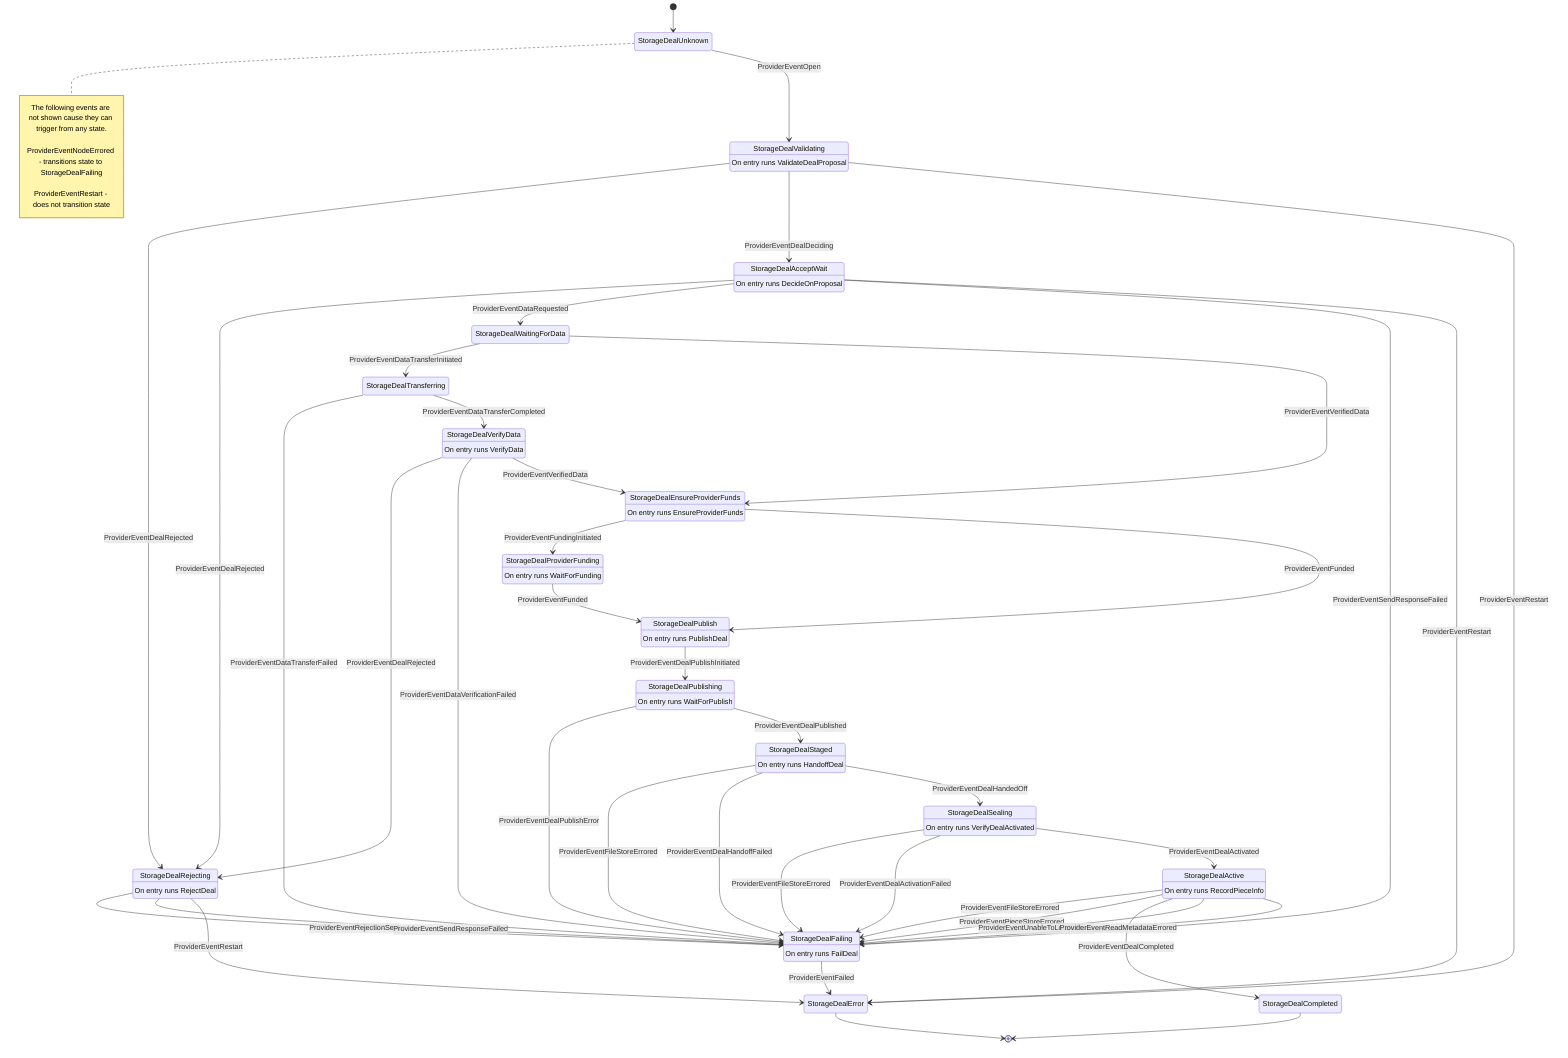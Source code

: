 stateDiagram-v2
	state "StorageDealUnknown" as 0
	state "StorageDealStaged" as 4
	state "StorageDealSealing" as 5
	state "StorageDealActive" as 6
	state "StorageDealRejecting" as 9
	state "StorageDealFailing" as 10
	state "StorageDealValidating" as 13
	state "StorageDealAcceptWait" as 14
	state "StorageDealTransferring" as 16
	state "StorageDealWaitingForData" as 17
	state "StorageDealVerifyData" as 18
	state "StorageDealEnsureProviderFunds" as 19
	state "StorageDealProviderFunding" as 21
	state "StorageDealPublish" as 23
	state "StorageDealPublishing" as 24
	state "StorageDealError" as 25
	state "StorageDealCompleted" as 26
	4 : On entry runs HandoffDeal
	5 : On entry runs VerifyDealActivated
	6 : On entry runs RecordPieceInfo
	9 : On entry runs RejectDeal
	10 : On entry runs FailDeal
	13 : On entry runs ValidateDealProposal
	14 : On entry runs DecideOnProposal
	18 : On entry runs VerifyData
	19 : On entry runs EnsureProviderFunds
	21 : On entry runs WaitForFunding
	23 : On entry runs PublishDeal
	24 : On entry runs WaitForPublish
	[*] --> 0
	note right of 0
		The following events are not shown cause they can trigger from any state.

		ProviderEventNodeErrored - transitions state to StorageDealFailing
		ProviderEventRestart - does not transition state
	end note
	0 --> 13 : ProviderEventOpen
	13 --> 9 : ProviderEventDealRejected
	14 --> 9 : ProviderEventDealRejected
	18 --> 9 : ProviderEventDealRejected
	9 --> 10 : ProviderEventRejectionSent
	13 --> 14 : ProviderEventDealDeciding
	14 --> 17 : ProviderEventDataRequested
	16 --> 10 : ProviderEventDataTransferFailed
	17 --> 16 : ProviderEventDataTransferInitiated
	16 --> 18 : ProviderEventDataTransferCompleted
	18 --> 10 : ProviderEventDataVerificationFailed
	17 --> 19 : ProviderEventVerifiedData
	18 --> 19 : ProviderEventVerifiedData
	19 --> 21 : ProviderEventFundingInitiated
	19 --> 23 : ProviderEventFunded
	21 --> 23 : ProviderEventFunded
	23 --> 24 : ProviderEventDealPublishInitiated
	24 --> 10 : ProviderEventDealPublishError
	9 --> 10 : ProviderEventSendResponseFailed
	14 --> 10 : ProviderEventSendResponseFailed
	24 --> 4 : ProviderEventDealPublished
	4 --> 10 : ProviderEventFileStoreErrored
	5 --> 10 : ProviderEventFileStoreErrored
	6 --> 10 : ProviderEventFileStoreErrored
	4 --> 10 : ProviderEventDealHandoffFailed
	4 --> 5 : ProviderEventDealHandedOff
	5 --> 10 : ProviderEventDealActivationFailed
	5 --> 6 : ProviderEventDealActivated
	6 --> 10 : ProviderEventPieceStoreErrored
	6 --> 26 : ProviderEventDealCompleted
	6 --> 10 : ProviderEventUnableToLocatePiece
	6 --> 10 : ProviderEventReadMetadataErrored
	10 --> 25 : ProviderEventFailed
	9 --> 25 : ProviderEventRestart
	13 --> 25 : ProviderEventRestart
	14 --> 25 : ProviderEventRestart
	25 --> [*]
	26 --> [*]